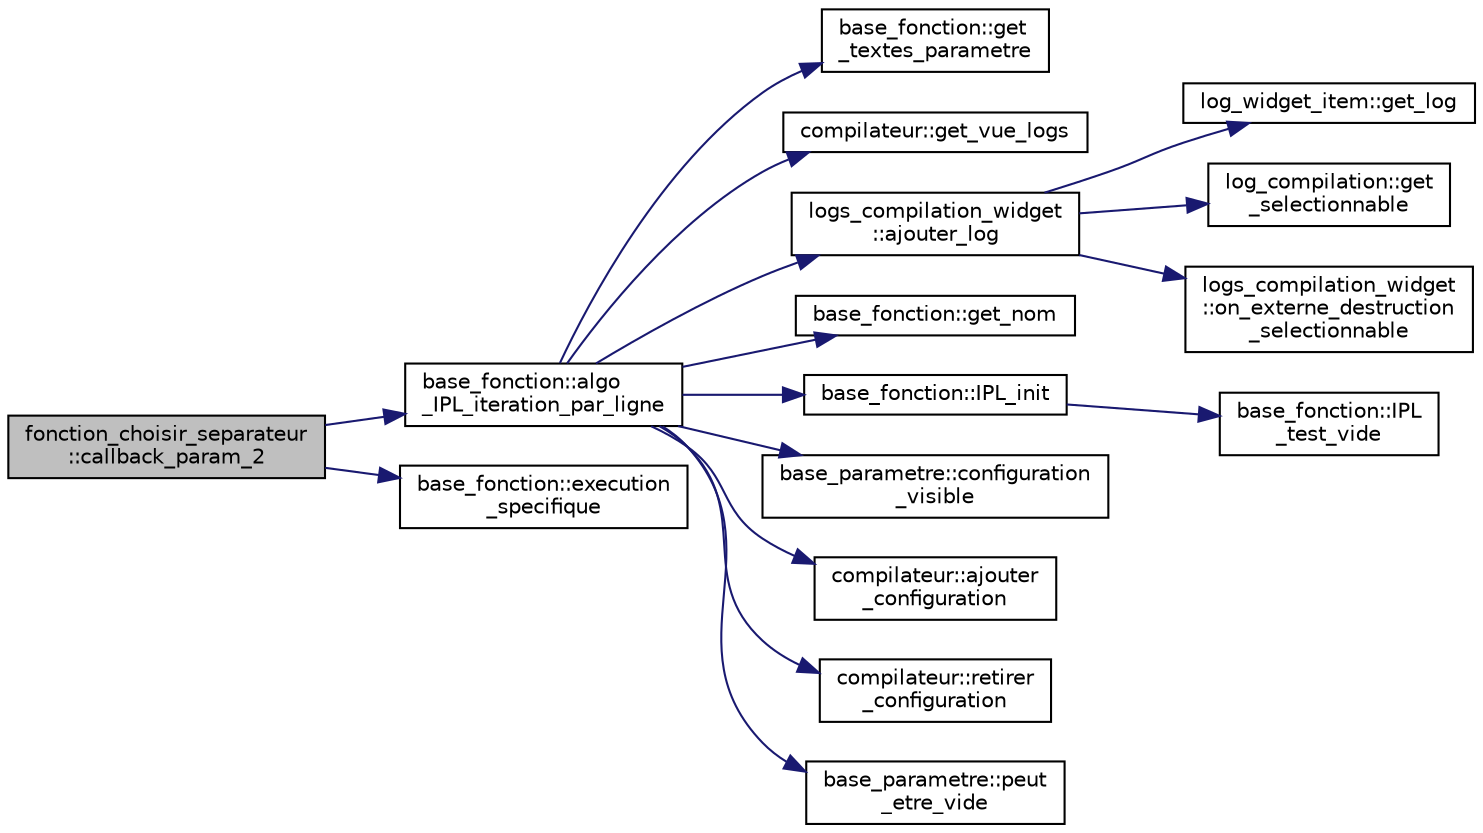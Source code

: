 digraph "fonction_choisir_separateur::callback_param_2"
{
  edge [fontname="Helvetica",fontsize="10",labelfontname="Helvetica",labelfontsize="10"];
  node [fontname="Helvetica",fontsize="10",shape=record];
  rankdir="LR";
  Node24 [label="fonction_choisir_separateur\l::callback_param_2",height=0.2,width=0.4,color="black", fillcolor="grey75", style="filled", fontcolor="black"];
  Node24 -> Node25 [color="midnightblue",fontsize="10",style="solid",fontname="Helvetica"];
  Node25 [label="base_fonction::algo\l_IPL_iteration_par_ligne",height=0.2,width=0.4,color="black", fillcolor="white", style="filled",URL="$classbase__fonction.html#ababd7f4bc8e68d8b327715d7134333c5",tooltip="Algorithme d&#39;exécution selon un parametre donné dans le cas : itération sur chaque ligne..."];
  Node25 -> Node26 [color="midnightblue",fontsize="10",style="solid",fontname="Helvetica"];
  Node26 [label="base_fonction::get\l_textes_parametre",height=0.2,width=0.4,color="black", fillcolor="white", style="filled",URL="$classbase__fonction.html#ab3e88cf042d00d3aaa21e6cdbe8dcadd",tooltip="Retourne le texte d&#39;un paramètre donné. "];
  Node25 -> Node27 [color="midnightblue",fontsize="10",style="solid",fontname="Helvetica"];
  Node27 [label="compilateur::get_vue_logs",height=0.2,width=0.4,color="black", fillcolor="white", style="filled",URL="$classcompilateur.html#a082b5dae21b0b539a159e180164a5f7c",tooltip="Accesseur du widget de la vue des logs. "];
  Node25 -> Node28 [color="midnightblue",fontsize="10",style="solid",fontname="Helvetica"];
  Node28 [label="logs_compilation_widget\l::ajouter_log",height=0.2,width=0.4,color="black", fillcolor="white", style="filled",URL="$classlogs__compilation__widget.html#a51fcc25d77ca9beafc2721d9c84f07a7",tooltip="Ajoute un log à la liste des logs. "];
  Node28 -> Node29 [color="midnightblue",fontsize="10",style="solid",fontname="Helvetica"];
  Node29 [label="log_widget_item::get_log",height=0.2,width=0.4,color="black", fillcolor="white", style="filled",URL="$classlog__widget__item.html#a50885aa7f8b31392370fe1dafe982a62",tooltip="Accesseur du log associé. "];
  Node28 -> Node30 [color="midnightblue",fontsize="10",style="solid",fontname="Helvetica"];
  Node30 [label="log_compilation::get\l_selectionnable",height=0.2,width=0.4,color="black", fillcolor="white", style="filled",URL="$classlog__compilation.html#a33648aa43d6eac93335fbf032c581f67",tooltip="Accesseur de l&#39;objet associé. "];
  Node28 -> Node31 [color="midnightblue",fontsize="10",style="solid",fontname="Helvetica"];
  Node31 [label="logs_compilation_widget\l::on_externe_destruction\l_selectionnable",height=0.2,width=0.4,color="black", fillcolor="white", style="filled",URL="$classlogs__compilation__widget.html#aa1e59554cb81d84ad0cd4245b166b2df",tooltip="Fonction appelée lors de la destruction d&#39;un objet sélectionnable. "];
  Node25 -> Node32 [color="midnightblue",fontsize="10",style="solid",fontname="Helvetica"];
  Node32 [label="base_fonction::get_nom",height=0.2,width=0.4,color="black", fillcolor="white", style="filled",URL="$classbase__fonction.html#aa184addbc0e71b3fd255b2f0b9e7c99e",tooltip="Accesseur du nom de la fonction. "];
  Node25 -> Node33 [color="midnightblue",fontsize="10",style="solid",fontname="Helvetica"];
  Node33 [label="base_fonction::IPL_init",height=0.2,width=0.4,color="black", fillcolor="white", style="filled",URL="$classbase__fonction.html#a7611e9aa84e892b9adbe0404bb1792af",tooltip="Initialise l&#39;itérateur d&#39;un paramètre donné pour l&#39;algorithme IPL. "];
  Node33 -> Node34 [color="midnightblue",fontsize="10",style="solid",fontname="Helvetica"];
  Node34 [label="base_fonction::IPL\l_test_vide",height=0.2,width=0.4,color="black", fillcolor="white", style="filled",URL="$classbase__fonction.html#a7d0c7adda132ef307c76fdc79a82f747",tooltip="Teste si un paramètre donné est vide pour l&#39;algorithme IPL. "];
  Node25 -> Node35 [color="midnightblue",fontsize="10",style="solid",fontname="Helvetica"];
  Node35 [label="base_parametre::configuration\l_visible",height=0.2,width=0.4,color="black", fillcolor="white", style="filled",URL="$classbase__parametre.html#a76d6b70f40b18a33f0b0a56e85782a8d",tooltip="Indique si le paramètre est visible dans la configuration. "];
  Node25 -> Node36 [color="midnightblue",fontsize="10",style="solid",fontname="Helvetica"];
  Node36 [label="compilateur::ajouter\l_configuration",height=0.2,width=0.4,color="black", fillcolor="white", style="filled",URL="$classcompilateur.html#accedd70b3a5d0cec2ce83fee43a7f160",tooltip="Ajoute une configuration à un couple (fonction, parametre). "];
  Node25 -> Node37 [color="midnightblue",fontsize="10",style="solid",fontname="Helvetica"];
  Node37 [label="compilateur::retirer\l_configuration",height=0.2,width=0.4,color="black", fillcolor="white", style="filled",URL="$classcompilateur.html#a3a044cc8ed2205d842ed8adadf090179",tooltip="Efface la configuration d&#39;un couple (fonction/parametre). "];
  Node25 -> Node38 [color="midnightblue",fontsize="10",style="solid",fontname="Helvetica"];
  Node38 [label="base_parametre::peut\l_etre_vide",height=0.2,width=0.4,color="black", fillcolor="white", style="filled",URL="$classbase__parametre.html#a2dbb9f9ff56f58c7169e2f628eb8d8e3",tooltip="Indique si le paramètre peut être vide. "];
  Node24 -> Node39 [color="midnightblue",fontsize="10",style="solid",fontname="Helvetica"];
  Node39 [label="base_fonction::execution\l_specifique",height=0.2,width=0.4,color="black", fillcolor="white", style="filled",URL="$classbase__fonction.html#a0559df698698b6ac78d257b957ad3fc1",tooltip="Fonction appelée lors de l&#39;exécution spécifique d&#39;une fonction. "];
}
